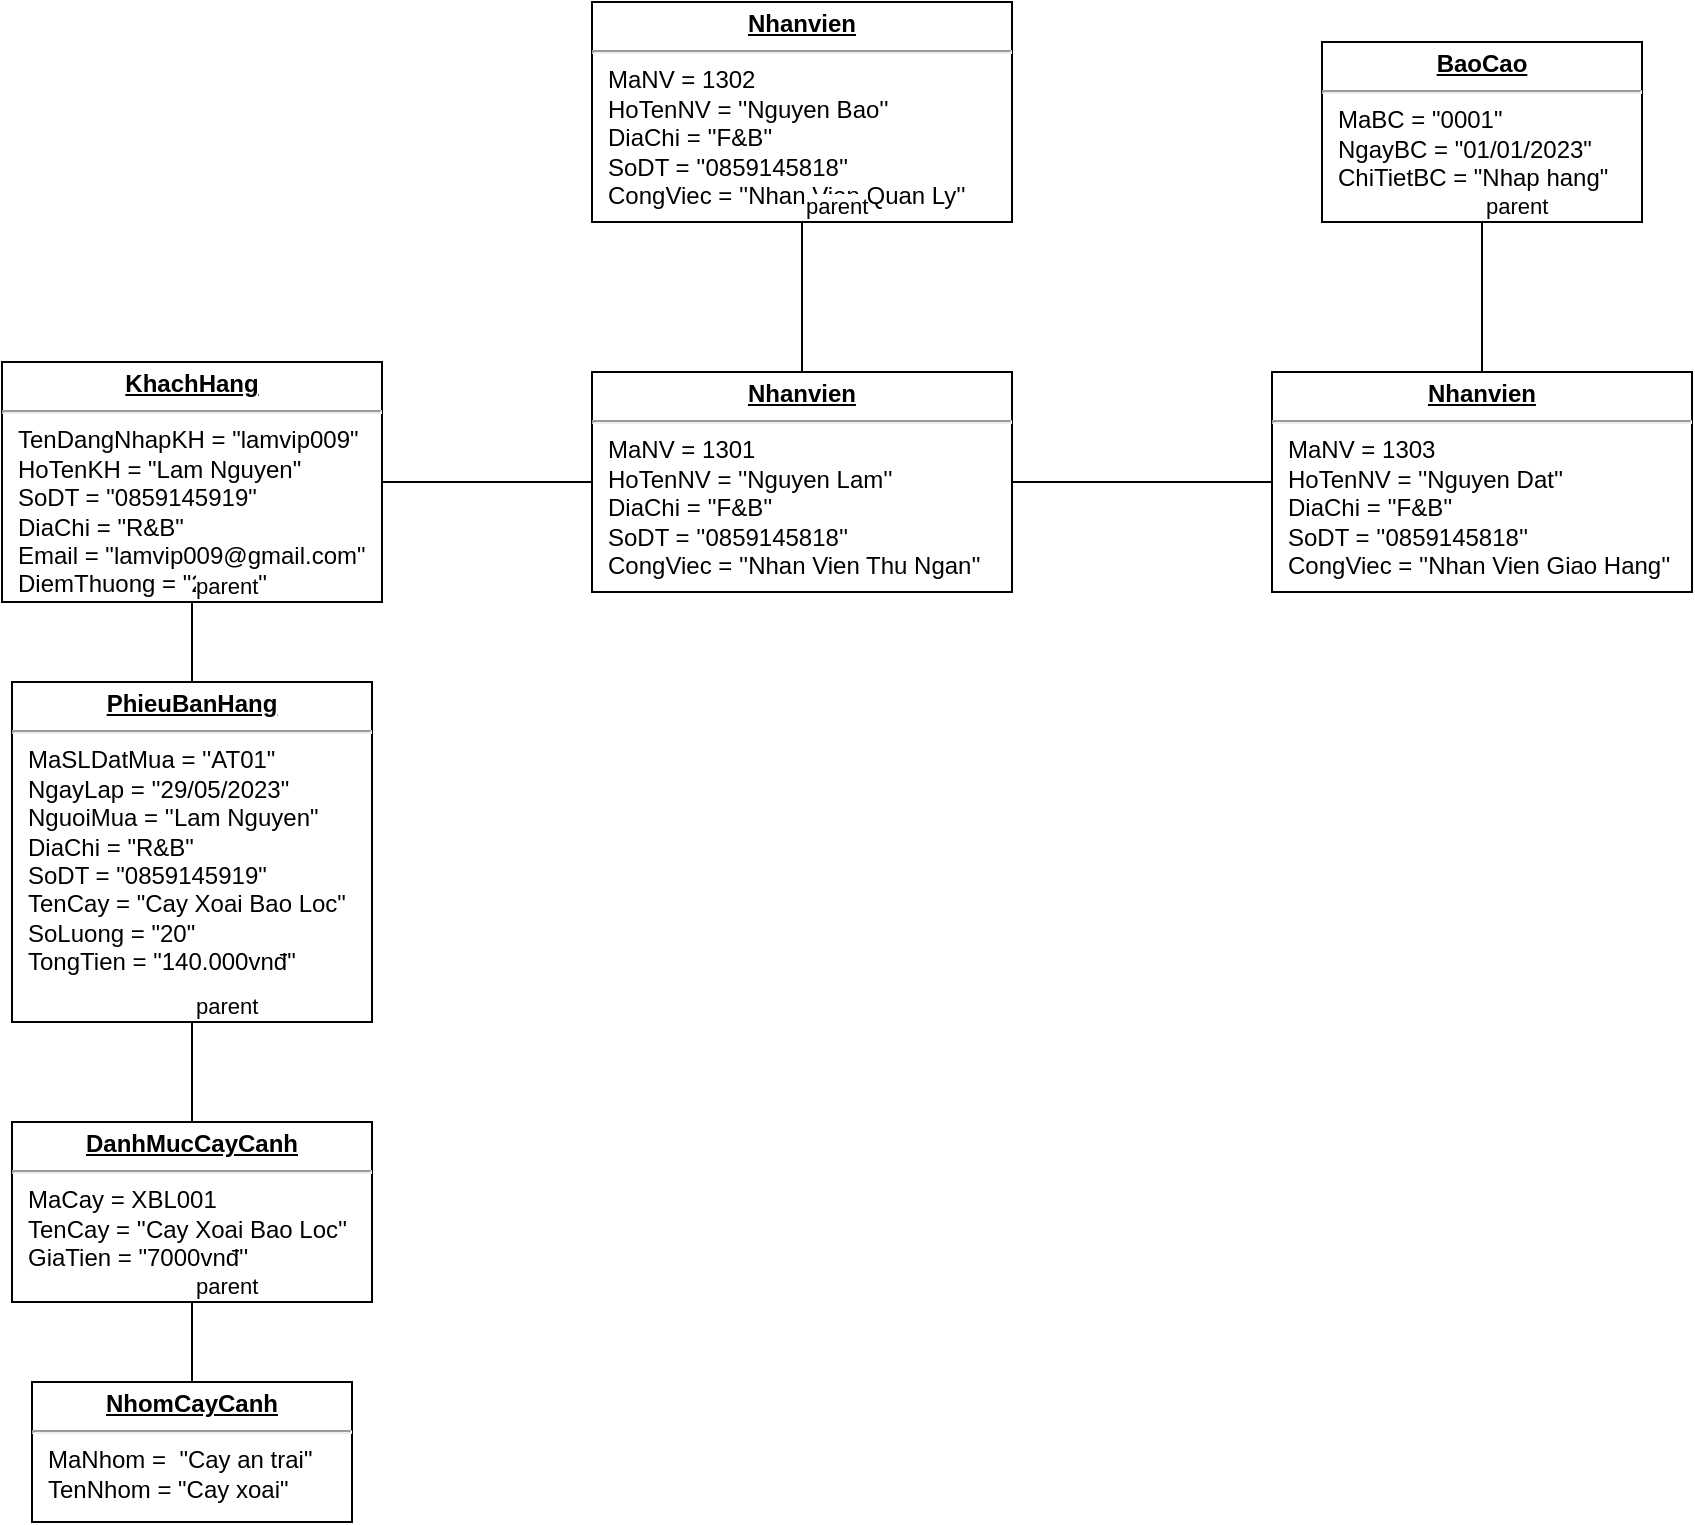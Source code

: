 <mxfile version="21.3.4" type="github">
  <diagram id="C5RBs43oDa-KdzZeNtuy" name="Page-1">
    <mxGraphModel dx="1290" dy="1746" grid="1" gridSize="10" guides="1" tooltips="1" connect="1" arrows="1" fold="1" page="1" pageScale="1" pageWidth="827" pageHeight="1169" math="0" shadow="0">
      <root>
        <mxCell id="WIyWlLk6GJQsqaUBKTNV-0" />
        <mxCell id="WIyWlLk6GJQsqaUBKTNV-1" parent="WIyWlLk6GJQsqaUBKTNV-0" />
        <mxCell id="XLnwtUSPWcjaO_hwe7MS-1" value="&lt;p style=&quot;margin:0px;margin-top:4px;text-align:center;text-decoration:underline;&quot;&gt;&lt;b&gt;Nhanvien&lt;/b&gt;&lt;/p&gt;&lt;hr&gt;&lt;p style=&quot;margin:0px;margin-left:8px;&quot;&gt;MaNV = 1301&lt;br&gt;HoTenNV = &#39;&#39;Nguyen Lam&#39;&#39;&lt;br&gt;DiaChi = &#39;&#39;F&amp;amp;B&#39;&#39;&lt;/p&gt;&lt;p style=&quot;margin:0px;margin-left:8px;&quot;&gt;SoDT = &#39;&#39;0859145818&#39;&#39;&lt;/p&gt;&lt;p style=&quot;margin:0px;margin-left:8px;&quot;&gt;CongViec = &#39;&#39;Nhan Vien Thu Ngan&#39;&#39;&lt;/p&gt;&lt;p style=&quot;margin:0px;margin-left:8px;&quot;&gt;&lt;br&gt;&lt;/p&gt;" style="verticalAlign=top;align=left;overflow=fill;fontSize=12;fontFamily=Helvetica;html=1;whiteSpace=wrap;" vertex="1" parent="WIyWlLk6GJQsqaUBKTNV-1">
          <mxGeometry x="630" y="35" width="210" height="110" as="geometry" />
        </mxCell>
        <mxCell id="XLnwtUSPWcjaO_hwe7MS-5" value="&lt;p style=&quot;margin:0px;margin-top:4px;text-align:center;text-decoration:underline;&quot;&gt;&lt;b&gt;BaoCao&lt;/b&gt;&lt;/p&gt;&lt;hr&gt;&lt;p style=&quot;margin:0px;margin-left:8px;&quot;&gt;MaBC = &quot;0001&quot;&lt;br&gt;NgayBC = &quot;01/01/2023&quot;&lt;br&gt;ChiTietBC = &quot;Nhap hang&quot;&lt;/p&gt;" style="verticalAlign=top;align=left;overflow=fill;fontSize=12;fontFamily=Helvetica;html=1;whiteSpace=wrap;" vertex="1" parent="WIyWlLk6GJQsqaUBKTNV-1">
          <mxGeometry x="995" y="-130" width="160" height="90" as="geometry" />
        </mxCell>
        <mxCell id="XLnwtUSPWcjaO_hwe7MS-6" value="&lt;p style=&quot;margin:0px;margin-top:4px;text-align:center;text-decoration:underline;&quot;&gt;&lt;b&gt;NhomCayCanh&lt;/b&gt;&lt;/p&gt;&lt;hr&gt;&lt;p style=&quot;margin:0px;margin-left:8px;&quot;&gt;MaNhom =&amp;nbsp; &quot;Cay an trai&quot;&lt;br&gt;TenNhom = &quot;Cay xoai&quot;&lt;br&gt;&lt;br&gt;&lt;/p&gt;" style="verticalAlign=top;align=left;overflow=fill;fontSize=12;fontFamily=Helvetica;html=1;whiteSpace=wrap;" vertex="1" parent="WIyWlLk6GJQsqaUBKTNV-1">
          <mxGeometry x="350" y="540" width="160" height="70" as="geometry" />
        </mxCell>
        <mxCell id="XLnwtUSPWcjaO_hwe7MS-8" value="&lt;p style=&quot;margin:0px;margin-top:4px;text-align:center;text-decoration:underline;&quot;&gt;&lt;b&gt;KhachHang&lt;/b&gt;&lt;/p&gt;&lt;hr&gt;&lt;p style=&quot;margin:0px;margin-left:8px;&quot;&gt;TenDangNhapKH = &quot;lamvip009&quot;&lt;br&gt;HoTenKH = &quot;Lam Nguyen&quot;&lt;br&gt;SoDT = &quot;0859145919&quot;&lt;/p&gt;&lt;p style=&quot;margin:0px;margin-left:8px;&quot;&gt;DiaChi = &quot;R&amp;amp;B&quot;&lt;/p&gt;&lt;p style=&quot;margin:0px;margin-left:8px;&quot;&gt;Email = &quot;lamvip009@gmail.com&quot;&lt;/p&gt;&lt;p style=&quot;margin:0px;margin-left:8px;&quot;&gt;DiemThuong = &quot;2000đ&#39;&#39;&lt;/p&gt;" style="verticalAlign=top;align=left;overflow=fill;fontSize=12;fontFamily=Helvetica;html=1;whiteSpace=wrap;" vertex="1" parent="WIyWlLk6GJQsqaUBKTNV-1">
          <mxGeometry x="335" y="30" width="190" height="120" as="geometry" />
        </mxCell>
        <mxCell id="XLnwtUSPWcjaO_hwe7MS-9" value="&lt;p style=&quot;margin:0px;margin-top:4px;text-align:center;text-decoration:underline;&quot;&gt;&lt;b&gt;DanhMucCayCanh&lt;/b&gt;&lt;/p&gt;&lt;hr&gt;&lt;p style=&quot;margin:0px;margin-left:8px;&quot;&gt;MaCay = XBL001&lt;br&gt;TenCay = &#39;&#39;Cay Xoai Bao Loc&#39;&#39;&lt;br&gt;GiaTien = &quot;7000vnđ&#39;&#39;&lt;/p&gt;" style="verticalAlign=top;align=left;overflow=fill;fontSize=12;fontFamily=Helvetica;html=1;whiteSpace=wrap;" vertex="1" parent="WIyWlLk6GJQsqaUBKTNV-1">
          <mxGeometry x="340" y="410" width="180" height="90" as="geometry" />
        </mxCell>
        <mxCell id="XLnwtUSPWcjaO_hwe7MS-10" value="&lt;p style=&quot;margin:0px;margin-top:4px;text-align:center;text-decoration:underline;&quot;&gt;&lt;b&gt;PhieuBanHang&lt;/b&gt;&lt;/p&gt;&lt;hr&gt;&lt;p style=&quot;margin:0px;margin-left:8px;&quot;&gt;MaSLDatMua = &#39;&#39;AT01&quot;&lt;br&gt;NgayLap = &#39;&#39;29/05/2023&quot;&lt;/p&gt;&lt;p style=&quot;margin:0px;margin-left:8px;&quot;&gt;NguoiMua = &#39;&#39;Lam Nguyen&quot;&lt;/p&gt;&lt;p style=&quot;margin:0px;margin-left:8px;&quot;&gt;DiaChi = &quot;R&amp;amp;B&quot;&lt;/p&gt;&lt;p style=&quot;margin:0px;margin-left:8px;&quot;&gt;SoDT = &quot;0859145919&quot;&lt;/p&gt;&lt;p style=&quot;margin:0px;margin-left:8px;&quot;&gt;TenCay = &quot;Cay Xoai Bao Loc&quot;&lt;/p&gt;&lt;p style=&quot;margin:0px;margin-left:8px;&quot;&gt;SoLuong = &quot;20&quot;&lt;/p&gt;&lt;p style=&quot;margin:0px;margin-left:8px;&quot;&gt;TongTien = &quot;140.000vnđ&quot;&lt;/p&gt;" style="verticalAlign=top;align=left;overflow=fill;fontSize=12;fontFamily=Helvetica;html=1;whiteSpace=wrap;" vertex="1" parent="WIyWlLk6GJQsqaUBKTNV-1">
          <mxGeometry x="340" y="190" width="180" height="170" as="geometry" />
        </mxCell>
        <mxCell id="XLnwtUSPWcjaO_hwe7MS-13" value="&lt;p style=&quot;margin:0px;margin-top:4px;text-align:center;text-decoration:underline;&quot;&gt;&lt;b&gt;Nhanvien&lt;/b&gt;&lt;/p&gt;&lt;hr&gt;&lt;p style=&quot;margin:0px;margin-left:8px;&quot;&gt;MaNV = 1303&lt;br&gt;HoTenNV = &#39;&#39;Nguyen Dat&#39;&#39;&lt;br&gt;DiaChi = &#39;&#39;F&amp;amp;B&#39;&#39;&lt;/p&gt;&lt;p style=&quot;margin:0px;margin-left:8px;&quot;&gt;SoDT = &#39;&#39;0859145818&#39;&#39;&lt;/p&gt;&lt;p style=&quot;margin:0px;margin-left:8px;&quot;&gt;CongViec = &#39;&#39;Nhan Vien Giao Hang&#39;&#39;&lt;/p&gt;&lt;p style=&quot;margin:0px;margin-left:8px;&quot;&gt;&lt;br&gt;&lt;/p&gt;" style="verticalAlign=top;align=left;overflow=fill;fontSize=12;fontFamily=Helvetica;html=1;whiteSpace=wrap;" vertex="1" parent="WIyWlLk6GJQsqaUBKTNV-1">
          <mxGeometry x="970" y="35" width="210" height="110" as="geometry" />
        </mxCell>
        <mxCell id="XLnwtUSPWcjaO_hwe7MS-14" value="&lt;p style=&quot;margin:0px;margin-top:4px;text-align:center;text-decoration:underline;&quot;&gt;&lt;b&gt;Nhanvien&lt;/b&gt;&lt;/p&gt;&lt;hr&gt;&lt;p style=&quot;margin:0px;margin-left:8px;&quot;&gt;MaNV = 1302&lt;br&gt;HoTenNV = &#39;&#39;Nguyen Bao&#39;&#39;&lt;br&gt;DiaChi = &#39;&#39;F&amp;amp;B&#39;&#39;&lt;/p&gt;&lt;p style=&quot;margin:0px;margin-left:8px;&quot;&gt;SoDT = &#39;&#39;0859145818&#39;&#39;&lt;/p&gt;&lt;p style=&quot;margin:0px;margin-left:8px;&quot;&gt;CongViec = &#39;&#39;Nhan Vien Quan Ly&#39;&#39;&lt;/p&gt;&lt;p style=&quot;margin:0px;margin-left:8px;&quot;&gt;&lt;br&gt;&lt;/p&gt;" style="verticalAlign=top;align=left;overflow=fill;fontSize=12;fontFamily=Helvetica;html=1;whiteSpace=wrap;" vertex="1" parent="WIyWlLk6GJQsqaUBKTNV-1">
          <mxGeometry x="630" y="-150" width="210" height="110" as="geometry" />
        </mxCell>
        <mxCell id="XLnwtUSPWcjaO_hwe7MS-18" value="" style="endArrow=none;html=1;edgeStyle=orthogonalEdgeStyle;rounded=0;exitX=0.5;exitY=1;exitDx=0;exitDy=0;entryX=0.5;entryY=0;entryDx=0;entryDy=0;" edge="1" parent="WIyWlLk6GJQsqaUBKTNV-1" source="XLnwtUSPWcjaO_hwe7MS-8" target="XLnwtUSPWcjaO_hwe7MS-10">
          <mxGeometry relative="1" as="geometry">
            <mxPoint x="760" y="260" as="sourcePoint" />
            <mxPoint x="920" y="260" as="targetPoint" />
          </mxGeometry>
        </mxCell>
        <mxCell id="XLnwtUSPWcjaO_hwe7MS-19" value="parent" style="edgeLabel;resizable=0;html=1;align=left;verticalAlign=bottom;" connectable="0" vertex="1" parent="XLnwtUSPWcjaO_hwe7MS-18">
          <mxGeometry x="-1" relative="1" as="geometry" />
        </mxCell>
        <mxCell id="XLnwtUSPWcjaO_hwe7MS-21" value="" style="endArrow=none;html=1;edgeStyle=orthogonalEdgeStyle;rounded=0;exitX=0.5;exitY=1;exitDx=0;exitDy=0;entryX=0.5;entryY=0;entryDx=0;entryDy=0;" edge="1" parent="WIyWlLk6GJQsqaUBKTNV-1" source="XLnwtUSPWcjaO_hwe7MS-10" target="XLnwtUSPWcjaO_hwe7MS-9">
          <mxGeometry relative="1" as="geometry">
            <mxPoint x="760" y="260" as="sourcePoint" />
            <mxPoint x="920" y="260" as="targetPoint" />
          </mxGeometry>
        </mxCell>
        <mxCell id="XLnwtUSPWcjaO_hwe7MS-22" value="parent" style="edgeLabel;resizable=0;html=1;align=left;verticalAlign=bottom;" connectable="0" vertex="1" parent="XLnwtUSPWcjaO_hwe7MS-21">
          <mxGeometry x="-1" relative="1" as="geometry" />
        </mxCell>
        <mxCell id="XLnwtUSPWcjaO_hwe7MS-24" value="" style="endArrow=none;html=1;edgeStyle=orthogonalEdgeStyle;rounded=0;exitX=0.5;exitY=1;exitDx=0;exitDy=0;entryX=0.5;entryY=0;entryDx=0;entryDy=0;" edge="1" parent="WIyWlLk6GJQsqaUBKTNV-1" source="XLnwtUSPWcjaO_hwe7MS-9" target="XLnwtUSPWcjaO_hwe7MS-6">
          <mxGeometry relative="1" as="geometry">
            <mxPoint x="760" y="260" as="sourcePoint" />
            <mxPoint x="920" y="260" as="targetPoint" />
          </mxGeometry>
        </mxCell>
        <mxCell id="XLnwtUSPWcjaO_hwe7MS-25" value="parent" style="edgeLabel;resizable=0;html=1;align=left;verticalAlign=bottom;" connectable="0" vertex="1" parent="XLnwtUSPWcjaO_hwe7MS-24">
          <mxGeometry x="-1" relative="1" as="geometry" />
        </mxCell>
        <mxCell id="XLnwtUSPWcjaO_hwe7MS-27" value="" style="endArrow=none;html=1;edgeStyle=orthogonalEdgeStyle;rounded=0;exitX=0.5;exitY=1;exitDx=0;exitDy=0;entryX=0.5;entryY=0;entryDx=0;entryDy=0;" edge="1" parent="WIyWlLk6GJQsqaUBKTNV-1" source="XLnwtUSPWcjaO_hwe7MS-14" target="XLnwtUSPWcjaO_hwe7MS-1">
          <mxGeometry relative="1" as="geometry">
            <mxPoint x="760" y="60" as="sourcePoint" />
            <mxPoint x="920" y="60" as="targetPoint" />
          </mxGeometry>
        </mxCell>
        <mxCell id="XLnwtUSPWcjaO_hwe7MS-28" value="parent" style="edgeLabel;resizable=0;html=1;align=left;verticalAlign=bottom;" connectable="0" vertex="1" parent="XLnwtUSPWcjaO_hwe7MS-27">
          <mxGeometry x="-1" relative="1" as="geometry" />
        </mxCell>
        <mxCell id="XLnwtUSPWcjaO_hwe7MS-30" value="" style="endArrow=none;html=1;edgeStyle=orthogonalEdgeStyle;rounded=0;exitX=1;exitY=0.5;exitDx=0;exitDy=0;entryX=0;entryY=0.5;entryDx=0;entryDy=0;" edge="1" parent="WIyWlLk6GJQsqaUBKTNV-1" source="XLnwtUSPWcjaO_hwe7MS-8" target="XLnwtUSPWcjaO_hwe7MS-1">
          <mxGeometry relative="1" as="geometry">
            <mxPoint x="760" y="60" as="sourcePoint" />
            <mxPoint x="920" y="60" as="targetPoint" />
          </mxGeometry>
        </mxCell>
        <mxCell id="XLnwtUSPWcjaO_hwe7MS-33" value="" style="endArrow=none;html=1;edgeStyle=orthogonalEdgeStyle;rounded=0;exitX=0.5;exitY=1;exitDx=0;exitDy=0;entryX=0.5;entryY=0;entryDx=0;entryDy=0;" edge="1" parent="WIyWlLk6GJQsqaUBKTNV-1" source="XLnwtUSPWcjaO_hwe7MS-5" target="XLnwtUSPWcjaO_hwe7MS-13">
          <mxGeometry relative="1" as="geometry">
            <mxPoint x="760" y="60" as="sourcePoint" />
            <mxPoint x="920" y="60" as="targetPoint" />
          </mxGeometry>
        </mxCell>
        <mxCell id="XLnwtUSPWcjaO_hwe7MS-34" value="parent" style="edgeLabel;resizable=0;html=1;align=left;verticalAlign=bottom;" connectable="0" vertex="1" parent="XLnwtUSPWcjaO_hwe7MS-33">
          <mxGeometry x="-1" relative="1" as="geometry" />
        </mxCell>
        <mxCell id="XLnwtUSPWcjaO_hwe7MS-36" value="" style="endArrow=none;html=1;edgeStyle=orthogonalEdgeStyle;rounded=0;exitX=1;exitY=0.5;exitDx=0;exitDy=0;entryX=0;entryY=0.5;entryDx=0;entryDy=0;" edge="1" parent="WIyWlLk6GJQsqaUBKTNV-1" source="XLnwtUSPWcjaO_hwe7MS-1" target="XLnwtUSPWcjaO_hwe7MS-13">
          <mxGeometry relative="1" as="geometry">
            <mxPoint x="790" y="220" as="sourcePoint" />
            <mxPoint x="950" y="220" as="targetPoint" />
          </mxGeometry>
        </mxCell>
      </root>
    </mxGraphModel>
  </diagram>
</mxfile>
